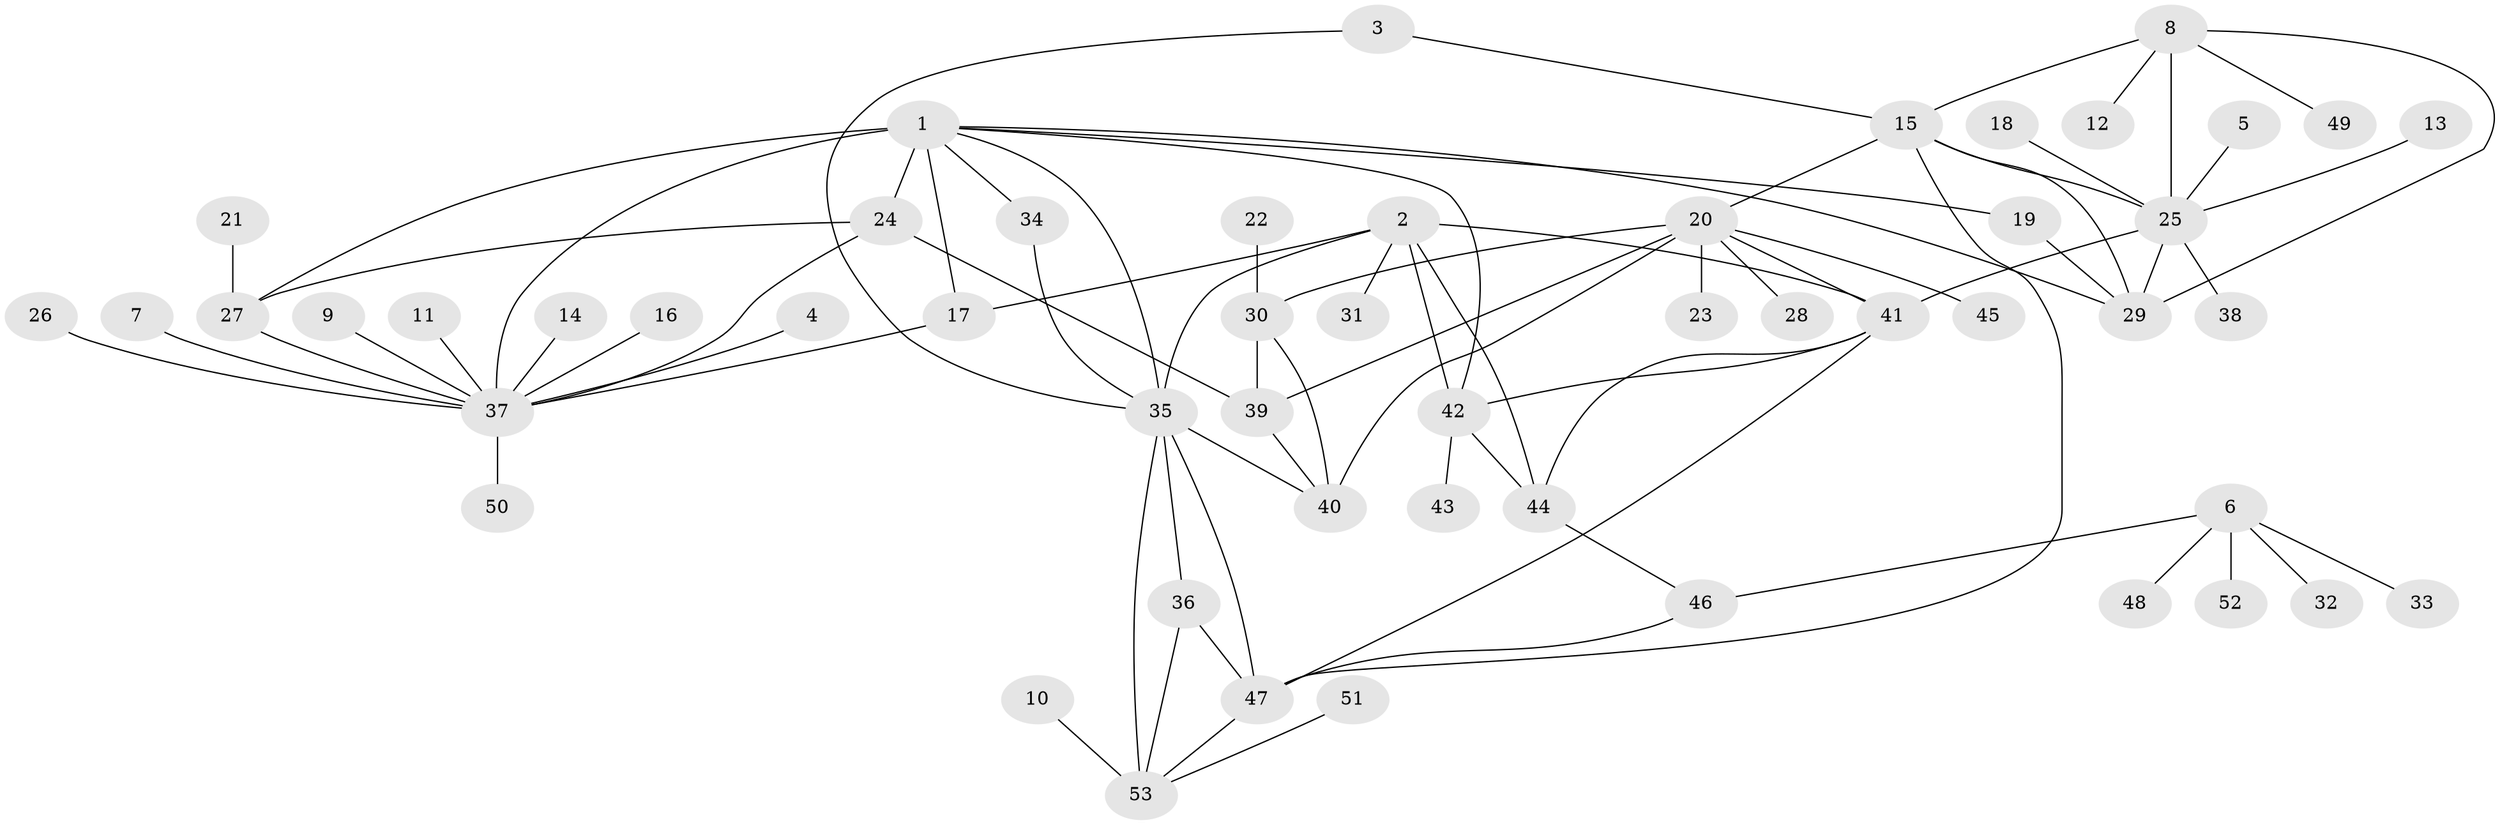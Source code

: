 // original degree distribution, {7: 0.07547169811320754, 15: 0.009433962264150943, 5: 0.018867924528301886, 8: 0.05660377358490566, 9: 0.018867924528301886, 6: 0.04716981132075472, 11: 0.009433962264150943, 4: 0.018867924528301886, 3: 0.04716981132075472, 1: 0.5754716981132075, 2: 0.12264150943396226}
// Generated by graph-tools (version 1.1) at 2025/37/03/04/25 23:37:43]
// undirected, 53 vertices, 80 edges
graph export_dot {
  node [color=gray90,style=filled];
  1;
  2;
  3;
  4;
  5;
  6;
  7;
  8;
  9;
  10;
  11;
  12;
  13;
  14;
  15;
  16;
  17;
  18;
  19;
  20;
  21;
  22;
  23;
  24;
  25;
  26;
  27;
  28;
  29;
  30;
  31;
  32;
  33;
  34;
  35;
  36;
  37;
  38;
  39;
  40;
  41;
  42;
  43;
  44;
  45;
  46;
  47;
  48;
  49;
  50;
  51;
  52;
  53;
  1 -- 17 [weight=1.0];
  1 -- 19 [weight=1.0];
  1 -- 24 [weight=2.0];
  1 -- 27 [weight=2.0];
  1 -- 29 [weight=1.0];
  1 -- 34 [weight=1.0];
  1 -- 35 [weight=1.0];
  1 -- 37 [weight=2.0];
  1 -- 42 [weight=1.0];
  2 -- 17 [weight=1.0];
  2 -- 31 [weight=1.0];
  2 -- 35 [weight=1.0];
  2 -- 41 [weight=2.0];
  2 -- 42 [weight=2.0];
  2 -- 44 [weight=2.0];
  3 -- 15 [weight=1.0];
  3 -- 35 [weight=1.0];
  4 -- 37 [weight=1.0];
  5 -- 25 [weight=1.0];
  6 -- 32 [weight=1.0];
  6 -- 33 [weight=1.0];
  6 -- 46 [weight=1.0];
  6 -- 48 [weight=1.0];
  6 -- 52 [weight=1.0];
  7 -- 37 [weight=1.0];
  8 -- 12 [weight=1.0];
  8 -- 15 [weight=1.0];
  8 -- 25 [weight=2.0];
  8 -- 29 [weight=1.0];
  8 -- 49 [weight=1.0];
  9 -- 37 [weight=1.0];
  10 -- 53 [weight=1.0];
  11 -- 37 [weight=1.0];
  13 -- 25 [weight=1.0];
  14 -- 37 [weight=1.0];
  15 -- 20 [weight=1.0];
  15 -- 25 [weight=2.0];
  15 -- 29 [weight=1.0];
  15 -- 47 [weight=1.0];
  16 -- 37 [weight=1.0];
  17 -- 37 [weight=2.0];
  18 -- 25 [weight=1.0];
  19 -- 29 [weight=1.0];
  20 -- 23 [weight=1.0];
  20 -- 28 [weight=1.0];
  20 -- 30 [weight=1.0];
  20 -- 39 [weight=1.0];
  20 -- 40 [weight=2.0];
  20 -- 41 [weight=1.0];
  20 -- 45 [weight=1.0];
  21 -- 27 [weight=1.0];
  22 -- 30 [weight=1.0];
  24 -- 27 [weight=1.0];
  24 -- 37 [weight=1.0];
  24 -- 39 [weight=1.0];
  25 -- 29 [weight=2.0];
  25 -- 38 [weight=1.0];
  25 -- 41 [weight=1.0];
  26 -- 37 [weight=1.0];
  27 -- 37 [weight=1.0];
  30 -- 39 [weight=1.0];
  30 -- 40 [weight=2.0];
  34 -- 35 [weight=1.0];
  35 -- 36 [weight=2.0];
  35 -- 40 [weight=1.0];
  35 -- 47 [weight=2.0];
  35 -- 53 [weight=2.0];
  36 -- 47 [weight=1.0];
  36 -- 53 [weight=1.0];
  37 -- 50 [weight=1.0];
  39 -- 40 [weight=2.0];
  41 -- 42 [weight=1.0];
  41 -- 44 [weight=1.0];
  41 -- 47 [weight=1.0];
  42 -- 43 [weight=1.0];
  42 -- 44 [weight=1.0];
  44 -- 46 [weight=1.0];
  46 -- 47 [weight=1.0];
  47 -- 53 [weight=1.0];
  51 -- 53 [weight=1.0];
}
